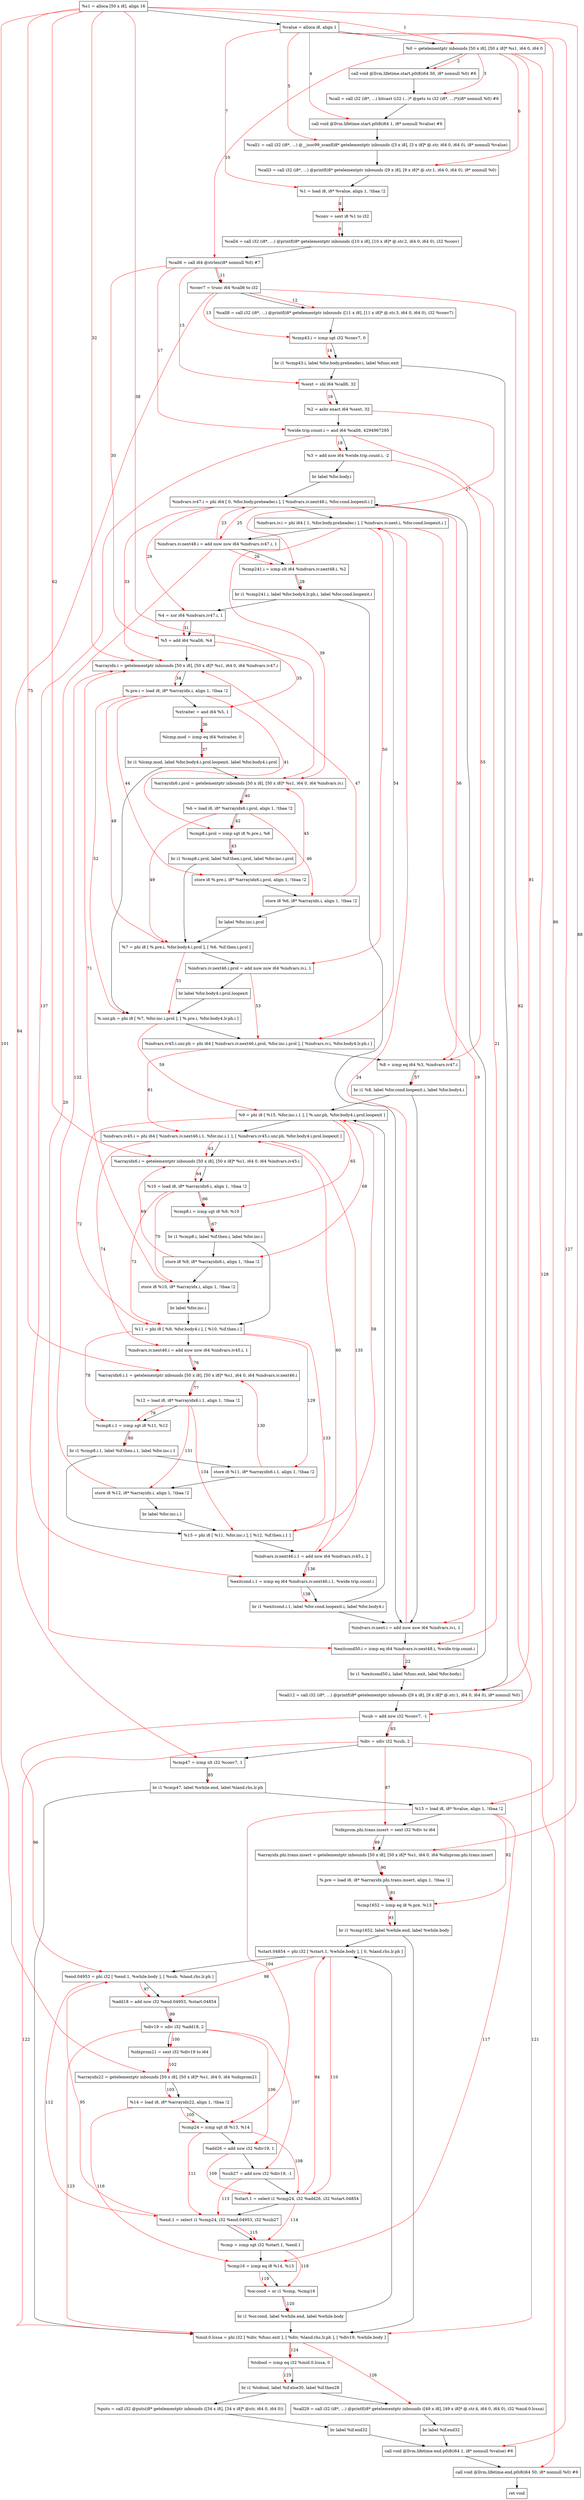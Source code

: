 digraph "CDFG for'main' function" {
	Node0x5562993de6c8[shape=record, label="  %s1 = alloca [50 x i8], align 16"]
	Node0x5562993de748[shape=record, label="  %value = alloca i8, align 1"]
	Node0x5562993de7f8[shape=record, label="  %0 = getelementptr inbounds [50 x i8], [50 x i8]* %s1, i64 0, i64 0"]
	Node0x5562993dea48[shape=record, label="  call void @llvm.lifetime.start.p0i8(i64 50, i8* nonnull %0) #6"]
	Node0x5562993deea0[shape=record, label="  %call = call i32 (i8*, ...) bitcast (i32 (...)* @gets to i32 (i8*, ...)*)(i8* nonnull %0) #6"]
	Node0x5562993df038[shape=record, label="  call void @llvm.lifetime.start.p0i8(i64 1, i8* nonnull %value) #6"]
	Node0x5562993df298[shape=record, label="  %call1 = call i32 (i8*, ...) @__isoc99_scanf(i8* getelementptr inbounds ([3 x i8], [3 x i8]* @.str, i64 0, i64 0), i8* nonnull %value)"]
	Node0x5562993df6c8[shape=record, label="  %call3 = call i32 (i8*, ...) @printf(i8* getelementptr inbounds ([9 x i8], [9 x i8]* @.str.1, i64 0, i64 0), i8* nonnull %0)"]
	Node0x5562993df7a8[shape=record, label="  %1 = load i8, i8* %value, align 1, !tbaa !2"]
	Node0x5562993df828[shape=record, label="  %conv = sext i8 %1 to i32"]
	Node0x5562993df958[shape=record, label="  %call4 = call i32 (i8*, ...) @printf(i8* getelementptr inbounds ([10 x i8], [10 x i8]* @.str.2, i64 0, i64 0), i32 %conv)"]
	Node0x5562993dfb90[shape=record, label="  %call6 = call i64 @strlen(i8* nonnull %0) #7"]
	Node0x5562993dfc68[shape=record, label="  %conv7 = trunc i64 %call6 to i32"]
	Node0x5562993dfdb8[shape=record, label="  %call8 = call i32 (i8*, ...) @printf(i8* getelementptr inbounds ([11 x i8], [11 x i8]* @.str.3, i64 0, i64 0), i32 %conv7)"]
	Node0x5562993dfe90[shape=record, label="  %cmp43.i = icmp sgt i32 %conv7, 0"]
	Node0x5562993e02b8[shape=record, label="  br i1 %cmp43.i, label %for.body.preheader.i, label %func.exit"]
	Node0x5562993e0390[shape=record, label="  %sext = shl i64 %call6, 32"]
	Node0x5562993e0400[shape=record, label="  %2 = ashr exact i64 %sext, 32"]
	Node0x5562993e0500[shape=record, label="  %wide.trip.count.i = and i64 %call6, 4294967295"]
	Node0x5562993e0600[shape=record, label="  %3 = add nsw i64 %wide.trip.count.i, -2"]
	Node0x5562993e06a8[shape=record, label="  br label %for.body.i"]
	Node0x5562993e0830[shape=record, label="  %indvars.iv.next.i = add nuw nsw i64 %indvars.iv.i, 1"]
	Node0x5562993e09f0[shape=record, label="  %exitcond50.i = icmp eq i64 %indvars.iv.next48.i, %wide.trip.count.i"]
	Node0x5562993e0a78[shape=record, label="  br i1 %exitcond50.i, label %func.exit, label %for.body.i"]
	Node0x5562993e0ac8[shape=record, label="  %indvars.iv47.i = phi i64 [ 0, %for.body.preheader.i ], [ %indvars.iv.next48.i, %for.cond.loopexit.i ]"]
	Node0x5562993e0b68[shape=record, label="  %indvars.iv.i = phi i64 [ 1, %for.body.preheader.i ], [ %indvars.iv.next.i, %for.cond.loopexit.i ]"]
	Node0x5562993e0c30[shape=record, label="  %indvars.iv.next48.i = add nuw nsw i64 %indvars.iv47.i, 1"]
	Node0x5562993e0ca0[shape=record, label="  %cmp241.i = icmp slt i64 %indvars.iv.next48.i, %2"]
	Node0x5562993e10c8[shape=record, label="  br i1 %cmp241.i, label %for.body4.lr.ph.i, label %for.cond.loopexit.i"]
	Node0x5562993e1140[shape=record, label="  %4 = xor i64 %indvars.iv47.i, 1"]
	Node0x5562993e1200[shape=record, label="  %5 = add i64 %call6, %4"]
	Node0x5562993e1288[shape=record, label="  %arrayidx.i = getelementptr inbounds [50 x i8], [50 x i8]* %s1, i64 0, i64 %indvars.iv47.i"]
	Node0x5562993e0948[shape=record, label="  %.pre.i = load i8, i8* %arrayidx.i, align 1, !tbaa !2"]
	Node0x5562993e1310[shape=record, label="  %xtraiter = and i64 %5, 1"]
	Node0x5562993e1380[shape=record, label="  %lcmp.mod = icmp eq i64 %xtraiter, 0"]
	Node0x5562993e1598[shape=record, label="  br i1 %lcmp.mod, label %for.body4.i.prol.loopexit, label %for.body4.i.prol"]
	Node0x5562993e1628[shape=record, label="  %arrayidx6.i.prol = getelementptr inbounds [50 x i8], [50 x i8]* %s1, i64 0, i64 %indvars.iv.i"]
	Node0x5562993e0158[shape=record, label="  %6 = load i8, i8* %arrayidx6.i.prol, align 1, !tbaa !2"]
	Node0x5562993e1740[shape=record, label="  %cmp8.i.prol = icmp sgt i8 %.pre.i, %6"]
	Node0x5562993e1958[shape=record, label="  br i1 %cmp8.i.prol, label %if.then.i.prol, label %for.inc.i.prol"]
	Node0x5562993e19d0[shape=record, label="  store i8 %.pre.i, i8* %arrayidx6.i.prol, align 1, !tbaa !2"]
	Node0x5562993e1a50[shape=record, label="  store i8 %6, i8* %arrayidx.i, align 1, !tbaa !2"]
	Node0x5562993e17e8[shape=record, label="  br label %for.inc.i.prol"]
	Node0x5562993e1aa8[shape=record, label="  %7 = phi i8 [ %.pre.i, %for.body4.i.prol ], [ %6, %if.then.i.prol ]"]
	Node0x5562993e1b70[shape=record, label="  %indvars.iv.next46.i.prol = add nuw nsw i64 %indvars.iv.i, 1"]
	Node0x5562993e18c8[shape=record, label="  br label %for.body4.i.prol.loopexit"]
	Node0x5562993e1c28[shape=record, label="  %.unr.ph = phi i8 [ %7, %for.inc.i.prol ], [ %.pre.i, %for.body4.lr.ph.i ]"]
	Node0x5562993e1cc8[shape=record, label="  %indvars.iv45.i.unr.ph = phi i64 [ %indvars.iv.next46.i.prol, %for.inc.i.prol ], [ %indvars.iv.i, %for.body4.lr.ph.i ]"]
	Node0x5562993e1d90[shape=record, label="  %8 = icmp eq i64 %3, %indvars.iv47.i"]
	Node0x5562993dd4d8[shape=record, label="  br i1 %8, label %for.cond.loopexit.i, label %for.body4.i"]
	Node0x5562993dd5e8[shape=record, label="  %9 = phi i8 [ %15, %for.inc.i.1 ], [ %.unr.ph, %for.body4.i.prol.loopexit ]"]
	Node0x5562993dd768[shape=record, label="  %indvars.iv45.i = phi i64 [ %indvars.iv.next46.i.1, %for.inc.i.1 ], [ %indvars.iv45.i.unr.ph, %for.body4.i.prol.loopexit ]"]
	Node0x5562993dd848[shape=record, label="  %arrayidx6.i = getelementptr inbounds [50 x i8], [50 x i8]* %s1, i64 0, i64 %indvars.iv45.i"]
	Node0x5562993dd8b8[shape=record, label="  %10 = load i8, i8* %arrayidx6.i, align 1, !tbaa !2"]
	Node0x5562993dd930[shape=record, label="  %cmp8.i = icmp sgt i8 %9, %10"]
	Node0x5562993ddb98[shape=record, label="  br i1 %cmp8.i, label %if.then.i, label %for.inc.i"]
	Node0x5562993ddc10[shape=record, label="  store i8 %9, i8* %arrayidx6.i, align 1, !tbaa !2"]
	Node0x5562993e2ed0[shape=record, label="  store i8 %10, i8* %arrayidx.i, align 1, !tbaa !2"]
	Node0x5562993dda28[shape=record, label="  br label %for.inc.i"]
	Node0x5562993e2f28[shape=record, label="  %11 = phi i8 [ %9, %for.body4.i ], [ %10, %if.then.i ]"]
	Node0x5562993e2ff0[shape=record, label="  %indvars.iv.next46.i = add nuw nsw i64 %indvars.iv45.i, 1"]
	Node0x5562993e3108[shape=record, label="  %arrayidx6.i.1 = getelementptr inbounds [50 x i8], [50 x i8]* %s1, i64 0, i64 %indvars.iv.next46.i"]
	Node0x5562993ddb08[shape=record, label="  %12 = load i8, i8* %arrayidx6.i.1, align 1, !tbaa !2"]
	Node0x5562993e3190[shape=record, label="  %cmp8.i.1 = icmp sgt i8 %11, %12"]
	Node0x5562993e3918[shape=record, label="  br i1 %cmp8.i.1, label %if.then.i.1, label %for.inc.i.1"]
	Node0x5562993e39c8[shape=record, label="  %call12 = call i32 (i8*, ...) @printf(i8* getelementptr inbounds ([9 x i8], [9 x i8]* @.str.1, i64 0, i64 0), i8* nonnull %0)"]
	Node0x5562993e3ad0[shape=record, label="  %sub = add nsw i32 %conv7, -1"]
	Node0x5562993e3b90[shape=record, label="  %div = sdiv i32 %sub, 2"]
	Node0x5562993e3c20[shape=record, label="  %cmp47 = icmp slt i32 %conv7, 1"]
	Node0x5562993e3e28[shape=record, label="  br i1 %cmp47, label %while.end, label %land.rhs.lr.ph"]
	Node0x5562993e3d98[shape=record, label="  %13 = load i8, i8* %value, align 1, !tbaa !2"]
	Node0x5562993e3eb8[shape=record, label="  %idxprom.phi.trans.insert = sext i32 %div to i64"]
	Node0x5562993e3fa8[shape=record, label="  %arrayidx.phi.trans.insert = getelementptr inbounds [50 x i8], [50 x i8]* %s1, i64 0, i64 %idxprom.phi.trans.insert"]
	Node0x5562993e4058[shape=record, label="  %.pre = load i8, i8* %arrayidx.phi.trans.insert, align 1, !tbaa !2"]
	Node0x5562993e40f0[shape=record, label="  %cmp1652 = icmp eq i8 %.pre, %13"]
	Node0x5562993e4248[shape=record, label="  br i1 %cmp1652, label %while.end, label %while.body"]
	Node0x5562993e42b8[shape=record, label="  %start.04854 = phi i32 [ %start.1, %while.body ], [ 0, %land.rhs.lr.ph ]"]
	Node0x5562993e4408[shape=record, label="  %end.04953 = phi i32 [ %end.1, %while.body ], [ %sub, %land.rhs.lr.ph ]"]
	Node0x5562993e4500[shape=record, label="  %add18 = add nsw i32 %end.04953, %start.04854"]
	Node0x5562993e4590[shape=record, label="  %div19 = sdiv i32 %add18, 2"]
	Node0x5562993e4608[shape=record, label="  %idxprom21 = sext i32 %div19 to i64"]
	Node0x5562993e46c8[shape=record, label="  %arrayidx22 = getelementptr inbounds [50 x i8], [50 x i8]* %s1, i64 0, i64 %idxprom21"]
	Node0x5562993e4768[shape=record, label="  %14 = load i8, i8* %arrayidx22, align 1, !tbaa !2"]
	Node0x5562993e47e0[shape=record, label="  %cmp24 = icmp sgt i8 %13, %14"]
	Node0x5562993e4870[shape=record, label="  %add26 = add nsw i32 %div19, 1"]
	Node0x5562993e4900[shape=record, label="  %sub27 = add nsw i32 %div19, -1"]
	Node0x5562993e49a8[shape=record, label="  %start.1 = select i1 %cmp24, i32 %add26, i32 %start.04854"]
	Node0x5562993e4a38[shape=record, label="  %end.1 = select i1 %cmp24, i32 %end.04953, i32 %sub27"]
	Node0x5562993e4ab0[shape=record, label="  %cmp = icmp sgt i32 %start.1, %end.1"]
	Node0x5562993e4b40[shape=record, label="  %cmp16 = icmp eq i8 %14, %13"]
	Node0x5562993e4bd0[shape=record, label="  %or.cond = or i1 %cmp, %cmp16"]
	Node0x5562993e4c78[shape=record, label="  br i1 %or.cond, label %while.end, label %while.body"]
	Node0x5562993e4cc8[shape=record, label="  %mid.0.lcssa = phi i32 [ %div, %func.exit ], [ %div, %land.rhs.lr.ph ], [ %div19, %while.body ]"]
	Node0x5562993e4db0[shape=record, label="  %tobool = icmp eq i32 %mid.0.lcssa, 0"]
	Node0x5562993e4f28[shape=record, label="  br i1 %tobool, label %if.else30, label %if.then28"]
	Node0x5562993e5058[shape=record, label="  %call29 = call i32 (i8*, ...) @printf(i8* getelementptr inbounds ([49 x i8], [49 x i8]* @.str.4, i64 0, i64 0), i32 %mid.0.lcssa)"]
	Node0x5562993e41b8[shape=record, label="  br label %if.end32"]
	Node0x5562993e5310[shape=record, label="  %puts = call i32 @puts(i8* getelementptr inbounds ([34 x i8], [34 x i8]* @str, i64 0, i64 0))"]
	Node0x5562993e53e8[shape=record, label="  br label %if.end32"]
	Node0x5562993e5538[shape=record, label="  call void @llvm.lifetime.end.p0i8(i64 1, i8* nonnull %value) #6"]
	Node0x5562993e5648[shape=record, label="  call void @llvm.lifetime.end.p0i8(i64 50, i8* nonnull %0) #6"]
	Node0x5562993e56f0[shape=record, label="  ret void"]
	Node0x5562993e5760[shape=record, label="  store i8 %11, i8* %arrayidx6.i.1, align 1, !tbaa !2"]
	Node0x5562993e57e0[shape=record, label="  store i8 %12, i8* %arrayidx.i, align 1, !tbaa !2"]
	Node0x5562993e3888[shape=record, label="  br label %for.inc.i.1"]
	Node0x5562993e5838[shape=record, label="  %15 = phi i8 [ %11, %for.inc.i ], [ %12, %if.then.i.1 ]"]
	Node0x5562993e5900[shape=record, label="  %indvars.iv.next46.i.1 = add nsw i64 %indvars.iv45.i, 2"]
	Node0x5562993e5970[shape=record, label="  %exitcond.i.1 = icmp eq i64 %indvars.iv.next46.i.1, %wide.trip.count.i"]
	Node0x5562993e59f8[shape=record, label="  br i1 %exitcond.i.1, label %for.cond.loopexit.i, label %for.body4.i"]
	Node0x5562993de6c8 -> Node0x5562993de748
	Node0x5562993de748 -> Node0x5562993de7f8
	Node0x5562993de7f8 -> Node0x5562993dea48
	Node0x5562993dea48 -> Node0x5562993deea0
	Node0x5562993deea0 -> Node0x5562993df038
	Node0x5562993df038 -> Node0x5562993df298
	Node0x5562993df298 -> Node0x5562993df6c8
	Node0x5562993df6c8 -> Node0x5562993df7a8
	Node0x5562993df7a8 -> Node0x5562993df828
	Node0x5562993df828 -> Node0x5562993df958
	Node0x5562993df958 -> Node0x5562993dfb90
	Node0x5562993dfb90 -> Node0x5562993dfc68
	Node0x5562993dfc68 -> Node0x5562993dfdb8
	Node0x5562993dfdb8 -> Node0x5562993dfe90
	Node0x5562993dfe90 -> Node0x5562993e02b8
	Node0x5562993e02b8 -> Node0x5562993e0390
	Node0x5562993e02b8 -> Node0x5562993e39c8
	Node0x5562993e0390 -> Node0x5562993e0400
	Node0x5562993e0400 -> Node0x5562993e0500
	Node0x5562993e0500 -> Node0x5562993e0600
	Node0x5562993e0600 -> Node0x5562993e06a8
	Node0x5562993e06a8 -> Node0x5562993e0ac8
	Node0x5562993e0830 -> Node0x5562993e09f0
	Node0x5562993e09f0 -> Node0x5562993e0a78
	Node0x5562993e0a78 -> Node0x5562993e39c8
	Node0x5562993e0a78 -> Node0x5562993e0ac8
	Node0x5562993e0ac8 -> Node0x5562993e0b68
	Node0x5562993e0b68 -> Node0x5562993e0c30
	Node0x5562993e0c30 -> Node0x5562993e0ca0
	Node0x5562993e0ca0 -> Node0x5562993e10c8
	Node0x5562993e10c8 -> Node0x5562993e1140
	Node0x5562993e10c8 -> Node0x5562993e0830
	Node0x5562993e1140 -> Node0x5562993e1200
	Node0x5562993e1200 -> Node0x5562993e1288
	Node0x5562993e1288 -> Node0x5562993e0948
	Node0x5562993e0948 -> Node0x5562993e1310
	Node0x5562993e1310 -> Node0x5562993e1380
	Node0x5562993e1380 -> Node0x5562993e1598
	Node0x5562993e1598 -> Node0x5562993e1c28
	Node0x5562993e1598 -> Node0x5562993e1628
	Node0x5562993e1628 -> Node0x5562993e0158
	Node0x5562993e0158 -> Node0x5562993e1740
	Node0x5562993e1740 -> Node0x5562993e1958
	Node0x5562993e1958 -> Node0x5562993e19d0
	Node0x5562993e1958 -> Node0x5562993e1aa8
	Node0x5562993e19d0 -> Node0x5562993e1a50
	Node0x5562993e1a50 -> Node0x5562993e17e8
	Node0x5562993e17e8 -> Node0x5562993e1aa8
	Node0x5562993e1aa8 -> Node0x5562993e1b70
	Node0x5562993e1b70 -> Node0x5562993e18c8
	Node0x5562993e18c8 -> Node0x5562993e1c28
	Node0x5562993e1c28 -> Node0x5562993e1cc8
	Node0x5562993e1cc8 -> Node0x5562993e1d90
	Node0x5562993e1d90 -> Node0x5562993dd4d8
	Node0x5562993dd4d8 -> Node0x5562993e0830
	Node0x5562993dd4d8 -> Node0x5562993dd5e8
	Node0x5562993dd5e8 -> Node0x5562993dd768
	Node0x5562993dd768 -> Node0x5562993dd848
	Node0x5562993dd848 -> Node0x5562993dd8b8
	Node0x5562993dd8b8 -> Node0x5562993dd930
	Node0x5562993dd930 -> Node0x5562993ddb98
	Node0x5562993ddb98 -> Node0x5562993ddc10
	Node0x5562993ddb98 -> Node0x5562993e2f28
	Node0x5562993ddc10 -> Node0x5562993e2ed0
	Node0x5562993e2ed0 -> Node0x5562993dda28
	Node0x5562993dda28 -> Node0x5562993e2f28
	Node0x5562993e2f28 -> Node0x5562993e2ff0
	Node0x5562993e2ff0 -> Node0x5562993e3108
	Node0x5562993e3108 -> Node0x5562993ddb08
	Node0x5562993ddb08 -> Node0x5562993e3190
	Node0x5562993e3190 -> Node0x5562993e3918
	Node0x5562993e3918 -> Node0x5562993e5760
	Node0x5562993e3918 -> Node0x5562993e5838
	Node0x5562993e39c8 -> Node0x5562993e3ad0
	Node0x5562993e3ad0 -> Node0x5562993e3b90
	Node0x5562993e3b90 -> Node0x5562993e3c20
	Node0x5562993e3c20 -> Node0x5562993e3e28
	Node0x5562993e3e28 -> Node0x5562993e4cc8
	Node0x5562993e3e28 -> Node0x5562993e3d98
	Node0x5562993e3d98 -> Node0x5562993e3eb8
	Node0x5562993e3eb8 -> Node0x5562993e3fa8
	Node0x5562993e3fa8 -> Node0x5562993e4058
	Node0x5562993e4058 -> Node0x5562993e40f0
	Node0x5562993e40f0 -> Node0x5562993e4248
	Node0x5562993e4248 -> Node0x5562993e4cc8
	Node0x5562993e4248 -> Node0x5562993e42b8
	Node0x5562993e42b8 -> Node0x5562993e4408
	Node0x5562993e4408 -> Node0x5562993e4500
	Node0x5562993e4500 -> Node0x5562993e4590
	Node0x5562993e4590 -> Node0x5562993e4608
	Node0x5562993e4608 -> Node0x5562993e46c8
	Node0x5562993e46c8 -> Node0x5562993e4768
	Node0x5562993e4768 -> Node0x5562993e47e0
	Node0x5562993e47e0 -> Node0x5562993e4870
	Node0x5562993e4870 -> Node0x5562993e4900
	Node0x5562993e4900 -> Node0x5562993e49a8
	Node0x5562993e49a8 -> Node0x5562993e4a38
	Node0x5562993e4a38 -> Node0x5562993e4ab0
	Node0x5562993e4ab0 -> Node0x5562993e4b40
	Node0x5562993e4b40 -> Node0x5562993e4bd0
	Node0x5562993e4bd0 -> Node0x5562993e4c78
	Node0x5562993e4c78 -> Node0x5562993e4cc8
	Node0x5562993e4c78 -> Node0x5562993e42b8
	Node0x5562993e4cc8 -> Node0x5562993e4db0
	Node0x5562993e4db0 -> Node0x5562993e4f28
	Node0x5562993e4f28 -> Node0x5562993e5310
	Node0x5562993e4f28 -> Node0x5562993e5058
	Node0x5562993e5058 -> Node0x5562993e41b8
	Node0x5562993e41b8 -> Node0x5562993e5538
	Node0x5562993e5310 -> Node0x5562993e53e8
	Node0x5562993e53e8 -> Node0x5562993e5538
	Node0x5562993e5538 -> Node0x5562993e5648
	Node0x5562993e5648 -> Node0x5562993e56f0
	Node0x5562993e5760 -> Node0x5562993e57e0
	Node0x5562993e57e0 -> Node0x5562993e3888
	Node0x5562993e3888 -> Node0x5562993e5838
	Node0x5562993e5838 -> Node0x5562993e5900
	Node0x5562993e5900 -> Node0x5562993e5970
	Node0x5562993e5970 -> Node0x5562993e59f8
	Node0x5562993e59f8 -> Node0x5562993e0830
	Node0x5562993e59f8 -> Node0x5562993dd5e8
edge [color=red]
	Node0x5562993de6c8 -> Node0x5562993de7f8[label="1"]
	Node0x5562993de7f8 -> Node0x5562993dea48[label="2"]
	Node0x5562993de7f8 -> Node0x5562993deea0[label="3"]
	Node0x5562993de748 -> Node0x5562993df038[label="4"]
	Node0x5562993de748 -> Node0x5562993df298[label="5"]
	Node0x5562993de7f8 -> Node0x5562993df6c8[label="6"]
	Node0x5562993de748 -> Node0x5562993df7a8[label="7"]
	Node0x5562993df7a8 -> Node0x5562993df828[label="8"]
	Node0x5562993df828 -> Node0x5562993df958[label="9"]
	Node0x5562993de7f8 -> Node0x5562993dfb90[label="10"]
	Node0x5562993dfb90 -> Node0x5562993dfc68[label="11"]
	Node0x5562993dfc68 -> Node0x5562993dfdb8[label="12"]
	Node0x5562993dfc68 -> Node0x5562993dfe90[label="13"]
	Node0x5562993dfe90 -> Node0x5562993e02b8[label="14"]
	Node0x5562993dfb90 -> Node0x5562993e0390[label="15"]
	Node0x5562993e0390 -> Node0x5562993e0400[label="16"]
	Node0x5562993dfb90 -> Node0x5562993e0500[label="17"]
	Node0x5562993e0500 -> Node0x5562993e0600[label="18"]
	Node0x5562993e0b68 -> Node0x5562993e0830[label="19"]
	Node0x5562993e0c30 -> Node0x5562993e09f0[label="20"]
	Node0x5562993e0500 -> Node0x5562993e09f0[label="21"]
	Node0x5562993e09f0 -> Node0x5562993e0a78[label="22"]
	Node0x5562993e0c30 -> Node0x5562993e0ac8[label="23"]
	Node0x5562993e0830 -> Node0x5562993e0b68[label="24"]
	Node0x5562993e0ac8 -> Node0x5562993e0c30[label="25"]
	Node0x5562993e0c30 -> Node0x5562993e0ca0[label="26"]
	Node0x5562993e0400 -> Node0x5562993e0ca0[label="27"]
	Node0x5562993e0ca0 -> Node0x5562993e10c8[label="28"]
	Node0x5562993e0ac8 -> Node0x5562993e1140[label="29"]
	Node0x5562993dfb90 -> Node0x5562993e1200[label="30"]
	Node0x5562993e1140 -> Node0x5562993e1200[label="31"]
	Node0x5562993de6c8 -> Node0x5562993e1288[label="32"]
	Node0x5562993e0ac8 -> Node0x5562993e1288[label="33"]
	Node0x5562993e1288 -> Node0x5562993e0948[label="34"]
	Node0x5562993e1200 -> Node0x5562993e1310[label="35"]
	Node0x5562993e1310 -> Node0x5562993e1380[label="36"]
	Node0x5562993e1380 -> Node0x5562993e1598[label="37"]
	Node0x5562993de6c8 -> Node0x5562993e1628[label="38"]
	Node0x5562993e0b68 -> Node0x5562993e1628[label="39"]
	Node0x5562993e1628 -> Node0x5562993e0158[label="40"]
	Node0x5562993e0948 -> Node0x5562993e1740[label="41"]
	Node0x5562993e0158 -> Node0x5562993e1740[label="42"]
	Node0x5562993e1740 -> Node0x5562993e1958[label="43"]
	Node0x5562993e0948 -> Node0x5562993e19d0[label="44"]
	Node0x5562993e19d0 -> Node0x5562993e1628[label="45"]
	Node0x5562993e0158 -> Node0x5562993e1a50[label="46"]
	Node0x5562993e1a50 -> Node0x5562993e1288[label="47"]
	Node0x5562993e0948 -> Node0x5562993e1aa8[label="48"]
	Node0x5562993e0158 -> Node0x5562993e1aa8[label="49"]
	Node0x5562993e0b68 -> Node0x5562993e1b70[label="50"]
	Node0x5562993e1aa8 -> Node0x5562993e1c28[label="51"]
	Node0x5562993e0948 -> Node0x5562993e1c28[label="52"]
	Node0x5562993e1b70 -> Node0x5562993e1cc8[label="53"]
	Node0x5562993e0b68 -> Node0x5562993e1cc8[label="54"]
	Node0x5562993e0600 -> Node0x5562993e1d90[label="55"]
	Node0x5562993e0ac8 -> Node0x5562993e1d90[label="56"]
	Node0x5562993e1d90 -> Node0x5562993dd4d8[label="57"]
	Node0x5562993e5838 -> Node0x5562993dd5e8[label="58"]
	Node0x5562993e1c28 -> Node0x5562993dd5e8[label="59"]
	Node0x5562993e5900 -> Node0x5562993dd768[label="60"]
	Node0x5562993e1cc8 -> Node0x5562993dd768[label="61"]
	Node0x5562993de6c8 -> Node0x5562993dd848[label="62"]
	Node0x5562993dd768 -> Node0x5562993dd848[label="63"]
	Node0x5562993dd848 -> Node0x5562993dd8b8[label="64"]
	Node0x5562993dd5e8 -> Node0x5562993dd930[label="65"]
	Node0x5562993dd8b8 -> Node0x5562993dd930[label="66"]
	Node0x5562993dd930 -> Node0x5562993ddb98[label="67"]
	Node0x5562993dd5e8 -> Node0x5562993ddc10[label="68"]
	Node0x5562993ddc10 -> Node0x5562993dd848[label="69"]
	Node0x5562993dd8b8 -> Node0x5562993e2ed0[label="70"]
	Node0x5562993e2ed0 -> Node0x5562993e1288[label="71"]
	Node0x5562993dd5e8 -> Node0x5562993e2f28[label="72"]
	Node0x5562993dd8b8 -> Node0x5562993e2f28[label="73"]
	Node0x5562993dd768 -> Node0x5562993e2ff0[label="74"]
	Node0x5562993de6c8 -> Node0x5562993e3108[label="75"]
	Node0x5562993e2ff0 -> Node0x5562993e3108[label="76"]
	Node0x5562993e3108 -> Node0x5562993ddb08[label="77"]
	Node0x5562993e2f28 -> Node0x5562993e3190[label="78"]
	Node0x5562993ddb08 -> Node0x5562993e3190[label="79"]
	Node0x5562993e3190 -> Node0x5562993e3918[label="80"]
	Node0x5562993de7f8 -> Node0x5562993e39c8[label="81"]
	Node0x5562993dfc68 -> Node0x5562993e3ad0[label="82"]
	Node0x5562993e3ad0 -> Node0x5562993e3b90[label="83"]
	Node0x5562993dfc68 -> Node0x5562993e3c20[label="84"]
	Node0x5562993e3c20 -> Node0x5562993e3e28[label="85"]
	Node0x5562993de748 -> Node0x5562993e3d98[label="86"]
	Node0x5562993e3b90 -> Node0x5562993e3eb8[label="87"]
	Node0x5562993de6c8 -> Node0x5562993e3fa8[label="88"]
	Node0x5562993e3eb8 -> Node0x5562993e3fa8[label="89"]
	Node0x5562993e3fa8 -> Node0x5562993e4058[label="90"]
	Node0x5562993e4058 -> Node0x5562993e40f0[label="91"]
	Node0x5562993e3d98 -> Node0x5562993e40f0[label="92"]
	Node0x5562993e40f0 -> Node0x5562993e4248[label="93"]
	Node0x5562993e49a8 -> Node0x5562993e42b8[label="94"]
	Node0x5562993e4a38 -> Node0x5562993e4408[label="95"]
	Node0x5562993e3ad0 -> Node0x5562993e4408[label="96"]
	Node0x5562993e4408 -> Node0x5562993e4500[label="97"]
	Node0x5562993e42b8 -> Node0x5562993e4500[label="98"]
	Node0x5562993e4500 -> Node0x5562993e4590[label="99"]
	Node0x5562993e4590 -> Node0x5562993e4608[label="100"]
	Node0x5562993de6c8 -> Node0x5562993e46c8[label="101"]
	Node0x5562993e4608 -> Node0x5562993e46c8[label="102"]
	Node0x5562993e46c8 -> Node0x5562993e4768[label="103"]
	Node0x5562993e3d98 -> Node0x5562993e47e0[label="104"]
	Node0x5562993e4768 -> Node0x5562993e47e0[label="105"]
	Node0x5562993e4590 -> Node0x5562993e4870[label="106"]
	Node0x5562993e4590 -> Node0x5562993e4900[label="107"]
	Node0x5562993e47e0 -> Node0x5562993e49a8[label="108"]
	Node0x5562993e4870 -> Node0x5562993e49a8[label="109"]
	Node0x5562993e42b8 -> Node0x5562993e49a8[label="110"]
	Node0x5562993e47e0 -> Node0x5562993e4a38[label="111"]
	Node0x5562993e4408 -> Node0x5562993e4a38[label="112"]
	Node0x5562993e4900 -> Node0x5562993e4a38[label="113"]
	Node0x5562993e49a8 -> Node0x5562993e4ab0[label="114"]
	Node0x5562993e4a38 -> Node0x5562993e4ab0[label="115"]
	Node0x5562993e4768 -> Node0x5562993e4b40[label="116"]
	Node0x5562993e3d98 -> Node0x5562993e4b40[label="117"]
	Node0x5562993e4ab0 -> Node0x5562993e4bd0[label="118"]
	Node0x5562993e4b40 -> Node0x5562993e4bd0[label="119"]
	Node0x5562993e4bd0 -> Node0x5562993e4c78[label="120"]
	Node0x5562993e3b90 -> Node0x5562993e4cc8[label="121"]
	Node0x5562993e3b90 -> Node0x5562993e4cc8[label="122"]
	Node0x5562993e4590 -> Node0x5562993e4cc8[label="123"]
	Node0x5562993e4cc8 -> Node0x5562993e4db0[label="124"]
	Node0x5562993e4db0 -> Node0x5562993e4f28[label="125"]
	Node0x5562993e4cc8 -> Node0x5562993e5058[label="126"]
	Node0x5562993de748 -> Node0x5562993e5538[label="127"]
	Node0x5562993de7f8 -> Node0x5562993e5648[label="128"]
	Node0x5562993e2f28 -> Node0x5562993e5760[label="129"]
	Node0x5562993e5760 -> Node0x5562993e3108[label="130"]
	Node0x5562993ddb08 -> Node0x5562993e57e0[label="131"]
	Node0x5562993e57e0 -> Node0x5562993e1288[label="132"]
	Node0x5562993e2f28 -> Node0x5562993e5838[label="133"]
	Node0x5562993ddb08 -> Node0x5562993e5838[label="134"]
	Node0x5562993dd768 -> Node0x5562993e5900[label="135"]
	Node0x5562993e5900 -> Node0x5562993e5970[label="136"]
	Node0x5562993e0500 -> Node0x5562993e5970[label="137"]
	Node0x5562993e5970 -> Node0x5562993e59f8[label="138"]
}
